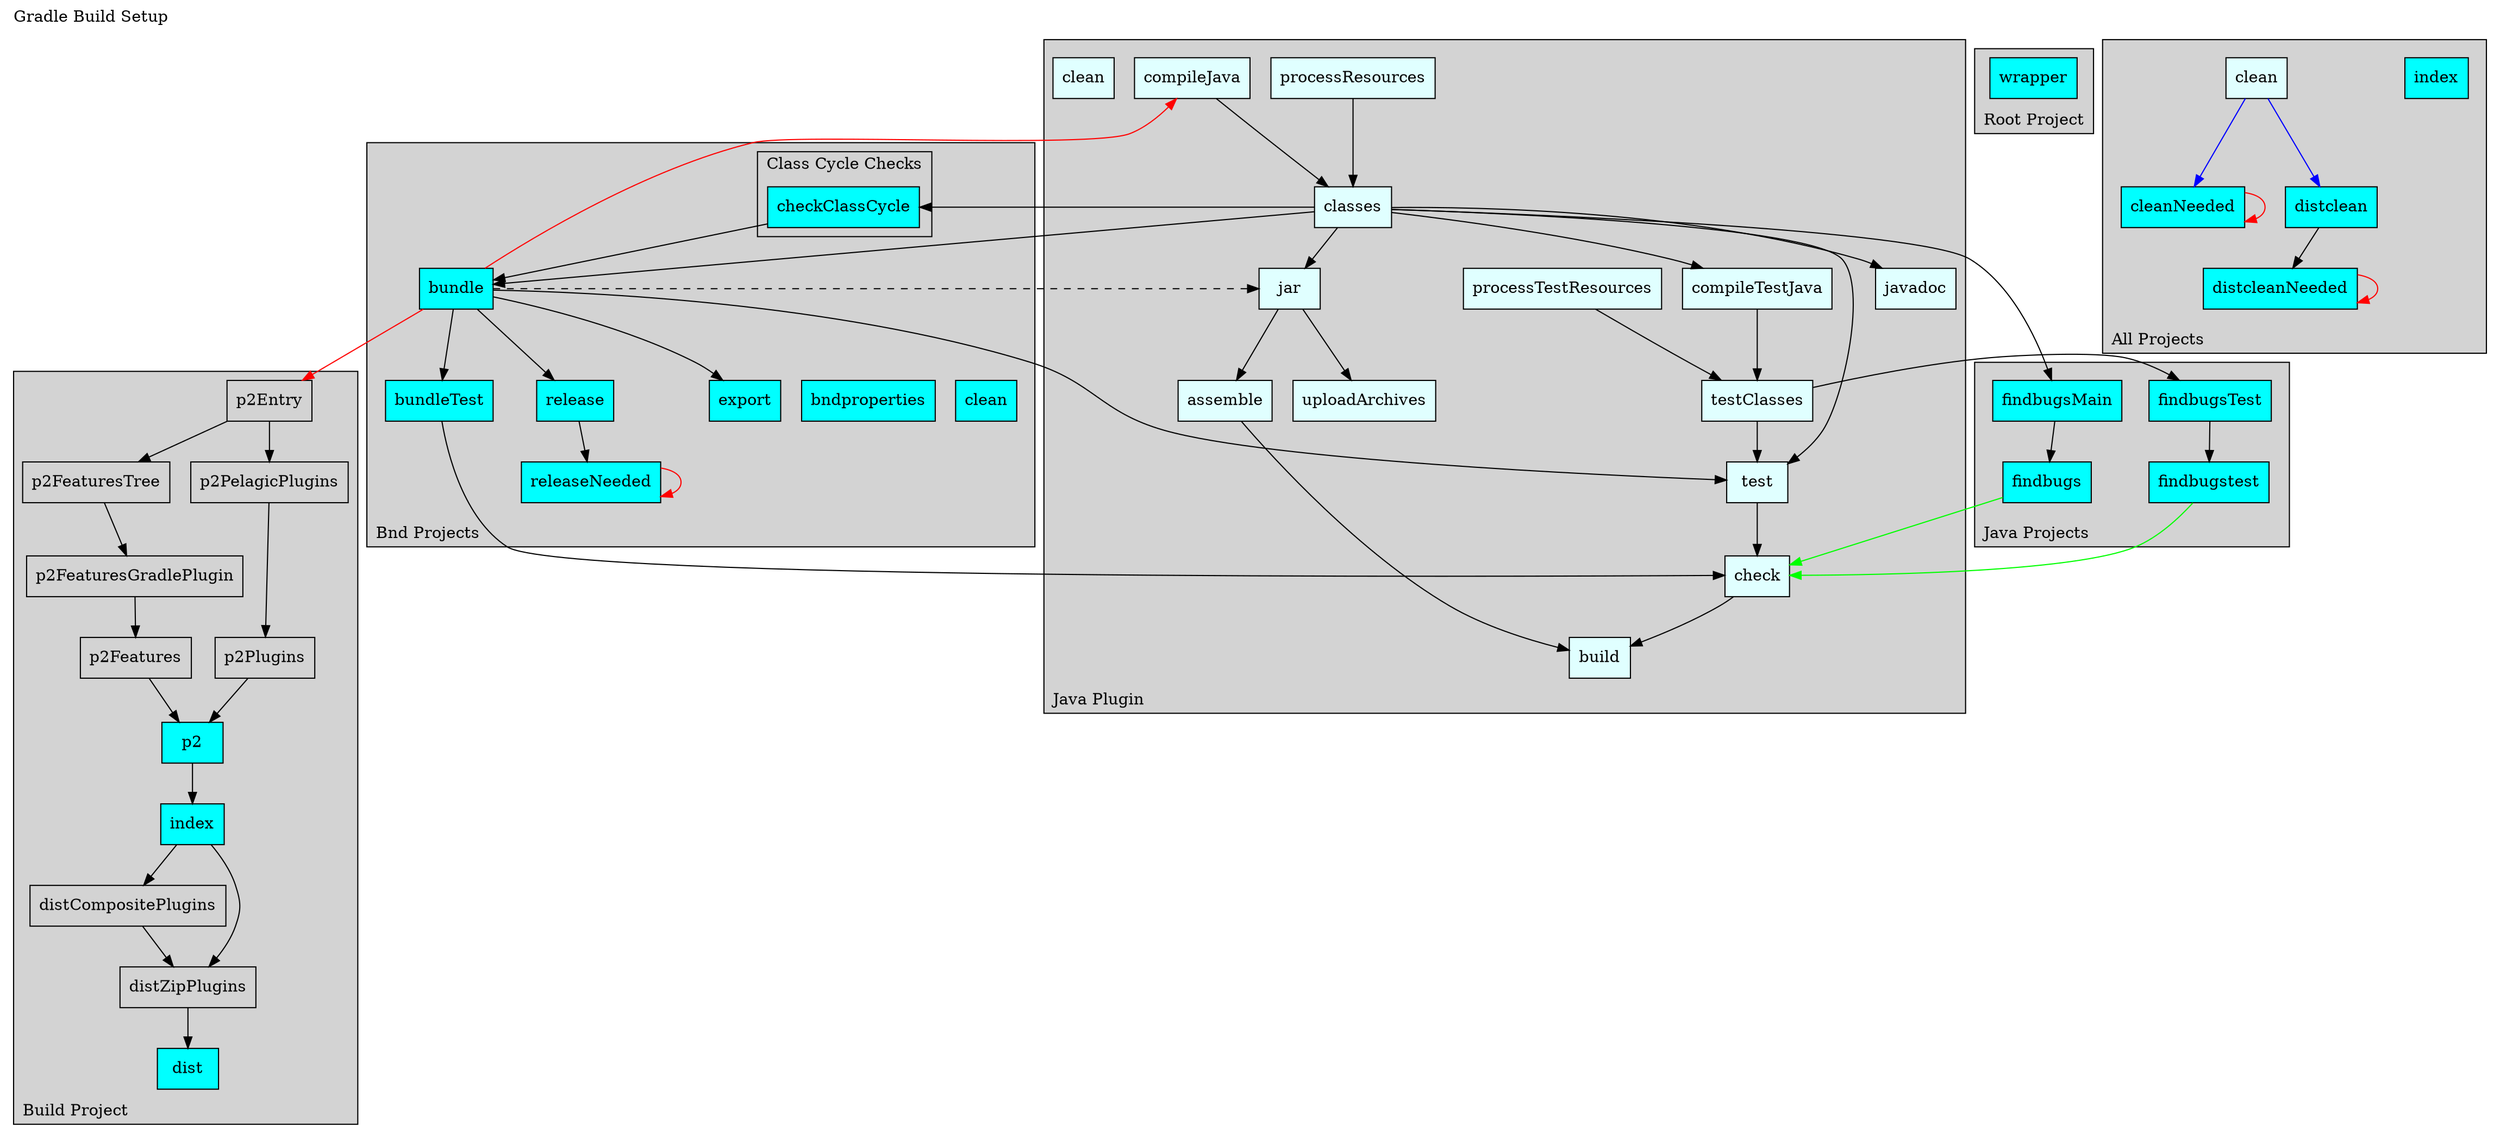 digraph GradleSetup {
  label="Gradle Build Setup"
  labelloc=t
  labeljust=l

  subgraph cluster1 {
    label="Java Plugin";
    labelloc=b
    labeljust=l
    style=filled;
    fillcolor=lightgrey;
    color=black;

    subgraph cluster11 {
      label="";
      style=invis;
      compileJava          [shape=box, style=filled, fillcolor=lightcyan, label="compileJava"         ]
      processResources     [shape=box, style=filled, fillcolor=lightcyan, label="processResources"    ]
      classes              [shape=box, style=filled, fillcolor=lightcyan, label="classes"             ]
      jar                  [shape=box, style=filled, fillcolor=lightcyan, label="jar"                 ]
    }

    subgraph cluster12 {
      label="";
      style=invis;
      compileTestJava      [shape=box, style=filled, fillcolor=lightcyan, label="compileTestJava"     ]
      processTestResources [shape=box, style=filled, fillcolor=lightcyan, label="processTestResources"]
      testClasses          [shape=box, style=filled, fillcolor=lightcyan, label="testClasses"         ]
      test                 [shape=box, style=filled, fillcolor=lightcyan, label="test"                ]
      check                [shape=box, style=filled, fillcolor=lightcyan, label="check"               ]
    }

    subgraph cluster13 {
      label="";
      style=invis;
      uploadArchives       [shape=box, style=filled, fillcolor=lightcyan, label="uploadArchives"      ]
      assemble             [shape=box, style=filled, fillcolor=lightcyan, label="assemble"            ]
    }

    build                  [shape=box, style=filled, fillcolor=lightcyan, label="build"               ]
    javadoc                [shape=box, style=filled, fillcolor=lightcyan, label="javadoc"             ]
    cleanJava              [shape=box, style=filled, fillcolor=lightcyan, label="clean"               ]

    compileJava            -> classes
    processResources       -> classes
    classes                -> javadoc
    classes                -> test
    classes                -> compileTestJava
    classes                -> jar
    compileTestJava        -> testClasses
    processTestResources   -> testClasses
    jar                    -> uploadArchives
    jar                    -> assemble
    testClasses            -> test
    assemble               -> build
    test                   -> check
    check                  -> build
  }


  subgraph cluster2 {
    label="Bnd Projects";
    labelloc=b
    labeljust=l
    style=filled;
    fillcolor=lightgrey;
    color=black;

    subgraph cluster21 {
      label="";
      style=invis;
      bundle               [shape=box, style=filled, fillcolor=cyan     , label="bundle"              ]
      bundleTest           [shape=box, style=filled, fillcolor=cyan     , label="bundleTest"          ]
    }

    subgraph cluster22 {
      label="";
      style=invis;
      release              [shape=box, style=filled, fillcolor=cyan     , label="release"             ]
      releaseNeeded        [shape=box, style=filled, fillcolor=cyan     , label="releaseNeeded"       ]
    }

    subgraph cluster23 {
      label="";
      style=invis;
      cleanBnd             [shape=box, style=filled, fillcolor=cyan     , label="clean"               ]
      bndproperties        [shape=box, style=filled, fillcolor=cyan     , label="bndproperties"       ]
      export               [shape=box, style=filled, fillcolor=cyan     , label="export"              ]
    }

  subgraph cluster100 {
    label="Class Cycle Checks";
    labelloc=t
    labeljust=l
    style=filled;
    fillcolor=lightgrey;
    color=black;

    checkClassCycle        [shape=box, style=filled, fillcolor=cyan     , label="checkClassCycle"     ]

    classes                -> checkClassCycle
    checkClassCycle        -> bundle
  }

    classes                -> bundle
    bundle                 -> compileJava        [color=red   ]
    bundle                 -> jar                [style=dashed]
    bundle                 -> bundleTest
    bundle                 -> test
    bundle                 -> release
    bundle                 -> export
    bundleTest             -> check
    release                -> releaseNeeded
    releaseNeeded          -> releaseNeeded      [color=red   ]
  }


  subgraph cluster3 {
    label="Root Project";
    labelloc=b
    labeljust=l
    style=filled;
    fillcolor=lightgrey;
    color=black;

    wrapper                [shape=box, style=filled, fillcolor=cyan     , label="wrapper"             ]
  }


  subgraph cluster4 {
    label="Java Projects";
    labelloc=b
    labeljust=l
    style=filled;
    fillcolor=lightgrey;
    color=black;

    subgraph cluster41 {
      label="";
      style=invis;
      findbugstest         [shape=box, style=filled, fillcolor=cyan     , label="findbugstest"        ]
      findbugsTest         [shape=box, style=filled, fillcolor=cyan     , label="findbugsTest"        ]
    }

    subgraph cluster42 {
      label="";
      style=invis;
      findbugs             [shape=box, style=filled, fillcolor=cyan     , label="findbugs"            ]
      findbugsMain         [shape=box, style=filled, fillcolor=cyan     , label="findbugsMain"        ]
    }

    classes                -> findbugsMain
    testClasses            -> findbugsTest
    findbugsMain           -> findbugs
    findbugsTest           -> findbugstest
    findbugs               -> check              [color=green ]
    findbugstest           -> check              [color=green ]
  }


  subgraph cluster5 {
    label="All Projects";
    labelloc=b
    labeljust=l
    style=filled;
    fillcolor=lightgrey;
    color=black;

    subgraph cluster21 {
      label="";
      style=invis;
      index                [shape=box, style=filled, fillcolor=cyan     , label="index"               ]
    }

    subgraph cluster22 {
      label="";
      style=invis;
      clean                [shape=box, style=filled, fillcolor=lightcyan, label="clean"               ]
      cleanNeeded          [shape=box, style=filled, fillcolor=cyan     , label="cleanNeeded"         ]
      distclean            [shape=box, style=filled, fillcolor=cyan     , label="distclean"           ]
      distcleanNeeded      [shape=box, style=filled, fillcolor=cyan     , label="distcleanNeeded"     ]
    }

    clean                  -> cleanNeeded        [color=blue  ]
    cleanNeeded            -> cleanNeeded        [color=red   ]
    clean                  -> distclean          [color=blue  ]
    distclean              -> distcleanNeeded
    distcleanNeeded        -> distcleanNeeded    [color=red   ]
  }

  subgraph cluster7 {
    label="Build Project";
    labelloc=b
    labeljust=l
    style=filled;
    fillcolor=lightgrey;
    color=black;

    p2Entry                [shape=box, style=filled , fillcolor=none     , label="p2Entry"               ]

    p2FeaturesTree         [shape=box, style=filled, fillcolor=none      , label="p2FeaturesTree"        ]
    p2FeaturesGradlePlugin [shape=box, style=filled, fillcolor=none      , label="p2FeaturesGradlePlugin"]
    p2Features             [shape=box, style=filled, fillcolor=none      , label="p2Features"            ]

    p2PelagicPlugins       [shape=box, style=filled, fillcolor=none      , label="p2PelagicPlugins"      ]
    p2Plugins              [shape=box, style=filled, fillcolor=none      , label="p2Plugins"             ]

    p2                     [shape=box, style=filled, fillcolor=cyan      , label="p2"                    ]

    indexBuild             [shape=box, style=filled, fillcolor=cyan      , label="index"                 ]

    distCompositePlugins   [shape=box, style=filled, fillcolor=none      , label="distCompositePlugins"  ]
    distZipPlugins         [shape=box, style=filled, fillcolor=none      , label="distZipPlugins"        ]
    dist                   [shape=box, style=filled, fillcolor=cyan      , label="dist"                  ]

    bundle                 -> p2Entry            [color=red   ]

    p2Entry                -> p2FeaturesTree
    p2FeaturesTree         -> p2FeaturesGradlePlugin
    p2FeaturesGradlePlugin -> p2Features

    p2Entry                -> p2PelagicPlugins
    p2PelagicPlugins       -> p2Plugins

    p2Features             -> p2
    p2Plugins              -> p2

    p2                     -> indexBuild

    indexBuild             -> distCompositePlugins
    indexBuild             -> distZipPlugins
    distCompositePlugins   -> distZipPlugins
    distZipPlugins         -> dist
  }
}
